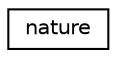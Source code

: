 digraph "Graficzna hierarchia klas"
{
  edge [fontname="Helvetica",fontsize="10",labelfontname="Helvetica",labelfontsize="10"];
  node [fontname="Helvetica",fontsize="10",shape=record];
  rankdir="LR";
  Node1 [label="nature",height=0.2,width=0.4,color="black", fillcolor="white", style="filled",URL="$classnature.html",tooltip="Klasa Natura (singleton) "];
}

